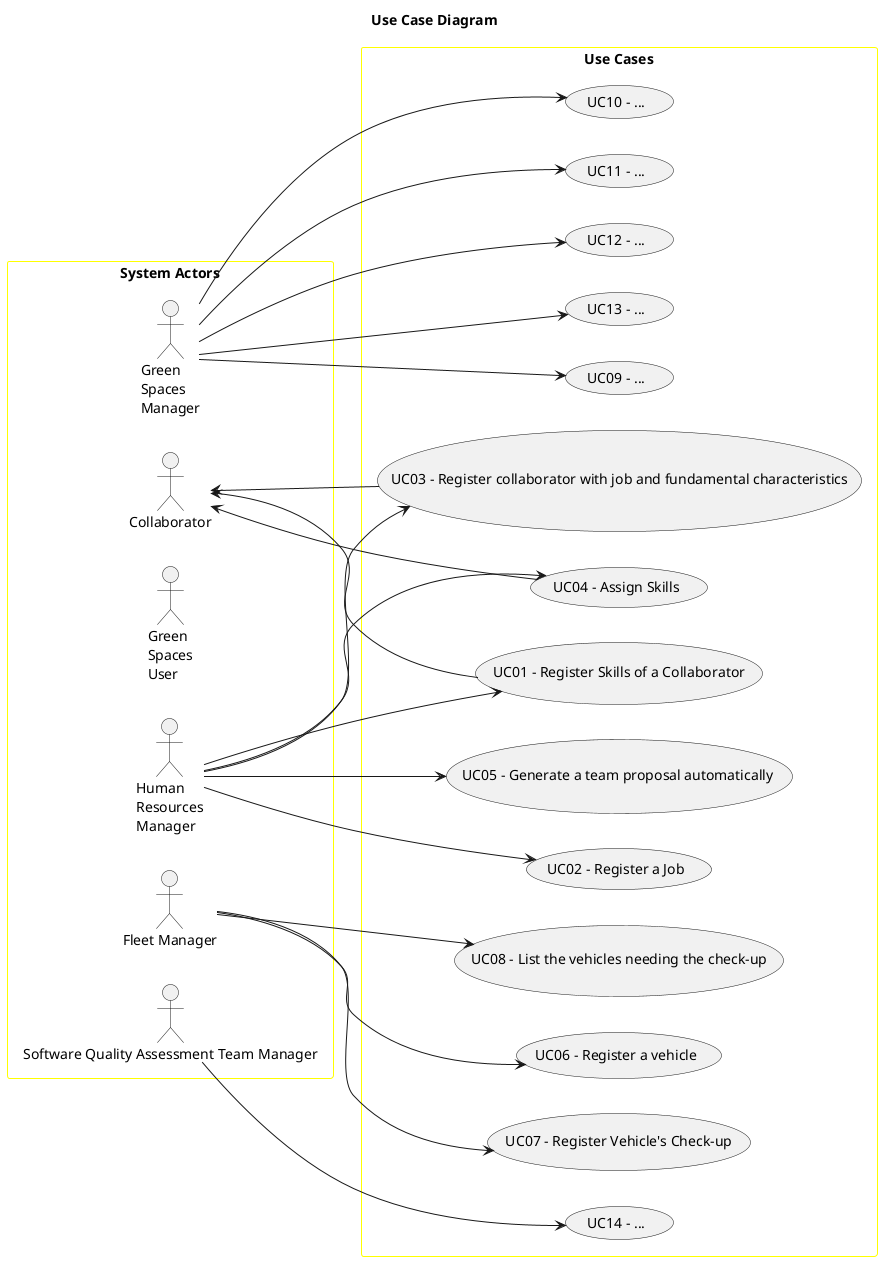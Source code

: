 @startuml
'skinparam monochrome true
skinparam packageStyle rectangle
'skinparam shadowing false

skinparam rectangle{
    BorderColor yellow
}

title Use Case Diagram

left to right direction

rectangle "System Actors" as actors {
    actor Collaborator
    actor "Green\nSpaces\nManager" as GSM
    actor "Green\nSpaces\nUser" as GSU
    actor "Human\nResources\nManager" as HRM
    actor "Fleet Manager" as FM
    actor "Software Quality Assessment Team Manager" as QAM
}

rectangle "Use Cases" as usecases{
    usecase "UC01 - Register Skills of a Collaborator" as UC01
    HRM --> UC01
    UC01 --> Collaborator
    usecase "UC02 - Register a Job" as UC02
    HRM --> UC02
    usecase "UC03 - Register collaborator with job and fundamental characteristics" as UC03
    HRM --> UC03
    UC03 --> Collaborator
    usecase "UC04 - Assign Skills" as UC04
    HRM --> UC04
    UC04 --> Collaborator
    usecase "UC05 - Generate a team proposal automatically " as UC05
    HRM --> UC05
    usecase "UC06 - Register a vehicle" as UC06
    FM --> UC06
    usecase "UC07 - Register Vehicle's Check-up" as UC07
    FM --> UC07
    usecase "UC08 - List the vehicles needing the check-up" as UC08
    FM --> UC08
    usecase "UC09 - ..." as UC09
    GSM --> UC09
    usecase "UC10 - ..." as UC10
    GSM --> UC10
    usecase "UC11 - ..." as UC11
    GSM --> UC11
    usecase "UC12 - ..." as UC12
    GSM --> UC12
    usecase "UC13 - ..." as UC13
    GSM --> UC13
    usecase "UC14 - ..." as UC14
    QAM --> UC14
}

@enduml